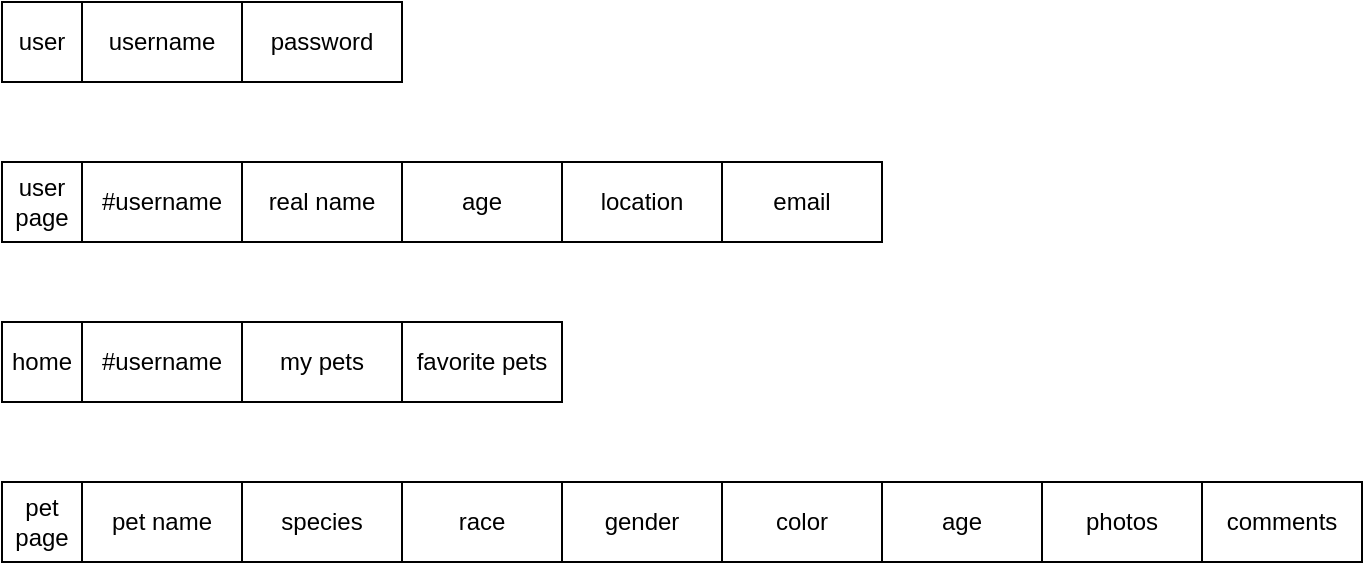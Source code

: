 <mxfile version="13.7.9" type="device"><diagram id="JuSbl5hFDj8p2EeVbeL3" name="Página-1"><mxGraphModel dx="796" dy="504" grid="1" gridSize="10" guides="1" tooltips="1" connect="1" arrows="1" fold="1" page="1" pageScale="1" pageWidth="827" pageHeight="1169" math="0" shadow="0"><root><mxCell id="0"/><mxCell id="1" parent="0"/><mxCell id="KNtuxz_daa4x4VMN07Pb-1" value="user" style="rounded=0;whiteSpace=wrap;html=1;" vertex="1" parent="1"><mxGeometry x="40" y="80" width="40" height="40" as="geometry"/></mxCell><mxCell id="KNtuxz_daa4x4VMN07Pb-2" value="username" style="rounded=0;whiteSpace=wrap;html=1;" vertex="1" parent="1"><mxGeometry x="80" y="80" width="80" height="40" as="geometry"/></mxCell><mxCell id="KNtuxz_daa4x4VMN07Pb-3" value="user page" style="rounded=0;whiteSpace=wrap;html=1;" vertex="1" parent="1"><mxGeometry x="40" y="160" width="40" height="40" as="geometry"/></mxCell><mxCell id="KNtuxz_daa4x4VMN07Pb-4" value="password" style="rounded=0;whiteSpace=wrap;html=1;" vertex="1" parent="1"><mxGeometry x="160" y="80" width="80" height="40" as="geometry"/></mxCell><mxCell id="KNtuxz_daa4x4VMN07Pb-5" value="#username" style="rounded=0;whiteSpace=wrap;html=1;" vertex="1" parent="1"><mxGeometry x="80" y="160" width="80" height="40" as="geometry"/></mxCell><mxCell id="KNtuxz_daa4x4VMN07Pb-6" value="my pets" style="rounded=0;whiteSpace=wrap;html=1;" vertex="1" parent="1"><mxGeometry x="160" y="240" width="80" height="40" as="geometry"/></mxCell><mxCell id="KNtuxz_daa4x4VMN07Pb-7" value="favorite pets" style="rounded=0;whiteSpace=wrap;html=1;" vertex="1" parent="1"><mxGeometry x="240" y="240" width="80" height="40" as="geometry"/></mxCell><mxCell id="KNtuxz_daa4x4VMN07Pb-9" value="home" style="rounded=0;whiteSpace=wrap;html=1;" vertex="1" parent="1"><mxGeometry x="40" y="240" width="40" height="40" as="geometry"/></mxCell><mxCell id="KNtuxz_daa4x4VMN07Pb-10" value="#username" style="rounded=0;whiteSpace=wrap;html=1;" vertex="1" parent="1"><mxGeometry x="80" y="240" width="80" height="40" as="geometry"/></mxCell><mxCell id="KNtuxz_daa4x4VMN07Pb-11" value="age" style="rounded=0;whiteSpace=wrap;html=1;" vertex="1" parent="1"><mxGeometry x="240" y="160" width="80" height="40" as="geometry"/></mxCell><mxCell id="KNtuxz_daa4x4VMN07Pb-12" value="location" style="rounded=0;whiteSpace=wrap;html=1;" vertex="1" parent="1"><mxGeometry x="320" y="160" width="80" height="40" as="geometry"/></mxCell><mxCell id="KNtuxz_daa4x4VMN07Pb-13" value="email" style="rounded=0;whiteSpace=wrap;html=1;" vertex="1" parent="1"><mxGeometry x="400" y="160" width="80" height="40" as="geometry"/></mxCell><mxCell id="KNtuxz_daa4x4VMN07Pb-14" value="real name" style="rounded=0;whiteSpace=wrap;html=1;" vertex="1" parent="1"><mxGeometry x="160" y="160" width="80" height="40" as="geometry"/></mxCell><mxCell id="KNtuxz_daa4x4VMN07Pb-15" value="pet page" style="rounded=0;whiteSpace=wrap;html=1;" vertex="1" parent="1"><mxGeometry x="40" y="320" width="40" height="40" as="geometry"/></mxCell><mxCell id="KNtuxz_daa4x4VMN07Pb-16" value="pet name" style="rounded=0;whiteSpace=wrap;html=1;" vertex="1" parent="1"><mxGeometry x="80" y="320" width="80" height="40" as="geometry"/></mxCell><mxCell id="KNtuxz_daa4x4VMN07Pb-17" value="species" style="rounded=0;whiteSpace=wrap;html=1;" vertex="1" parent="1"><mxGeometry x="160" y="320" width="80" height="40" as="geometry"/></mxCell><mxCell id="KNtuxz_daa4x4VMN07Pb-18" value="race" style="rounded=0;whiteSpace=wrap;html=1;" vertex="1" parent="1"><mxGeometry x="240" y="320" width="80" height="40" as="geometry"/></mxCell><mxCell id="KNtuxz_daa4x4VMN07Pb-19" value="gender" style="rounded=0;whiteSpace=wrap;html=1;" vertex="1" parent="1"><mxGeometry x="320" y="320" width="80" height="40" as="geometry"/></mxCell><mxCell id="KNtuxz_daa4x4VMN07Pb-20" value="color" style="rounded=0;whiteSpace=wrap;html=1;" vertex="1" parent="1"><mxGeometry x="400" y="320" width="80" height="40" as="geometry"/></mxCell><mxCell id="KNtuxz_daa4x4VMN07Pb-21" value="age" style="rounded=0;whiteSpace=wrap;html=1;" vertex="1" parent="1"><mxGeometry x="480" y="320" width="80" height="40" as="geometry"/></mxCell><mxCell id="KNtuxz_daa4x4VMN07Pb-22" value="photos" style="rounded=0;whiteSpace=wrap;html=1;" vertex="1" parent="1"><mxGeometry x="560" y="320" width="80" height="40" as="geometry"/></mxCell><mxCell id="KNtuxz_daa4x4VMN07Pb-23" value="comments" style="rounded=0;whiteSpace=wrap;html=1;" vertex="1" parent="1"><mxGeometry x="640" y="320" width="80" height="40" as="geometry"/></mxCell></root></mxGraphModel></diagram></mxfile>